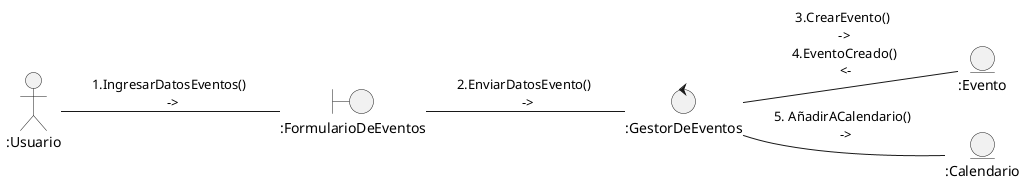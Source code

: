 @startuml UC3 Publicar evento

left to right direction

Actor ":Usuario" as u

boundary ":FormularioDeEventos" as form
control ":GestorDeEventos" as gestor

entity ":Evento" as event 
entity ":Calendario" as c

u-- form: "1.IngresarDatosEventos() \n ->"
form -- gestor : "2.EnviarDatosEvento() \n ->"
gestor -- event: "3.CrearEvento() \n -> \n 4.EventoCreado() \n <-"
gestor -- c: "5. AñadirACalendario() \n ->"


@enduml